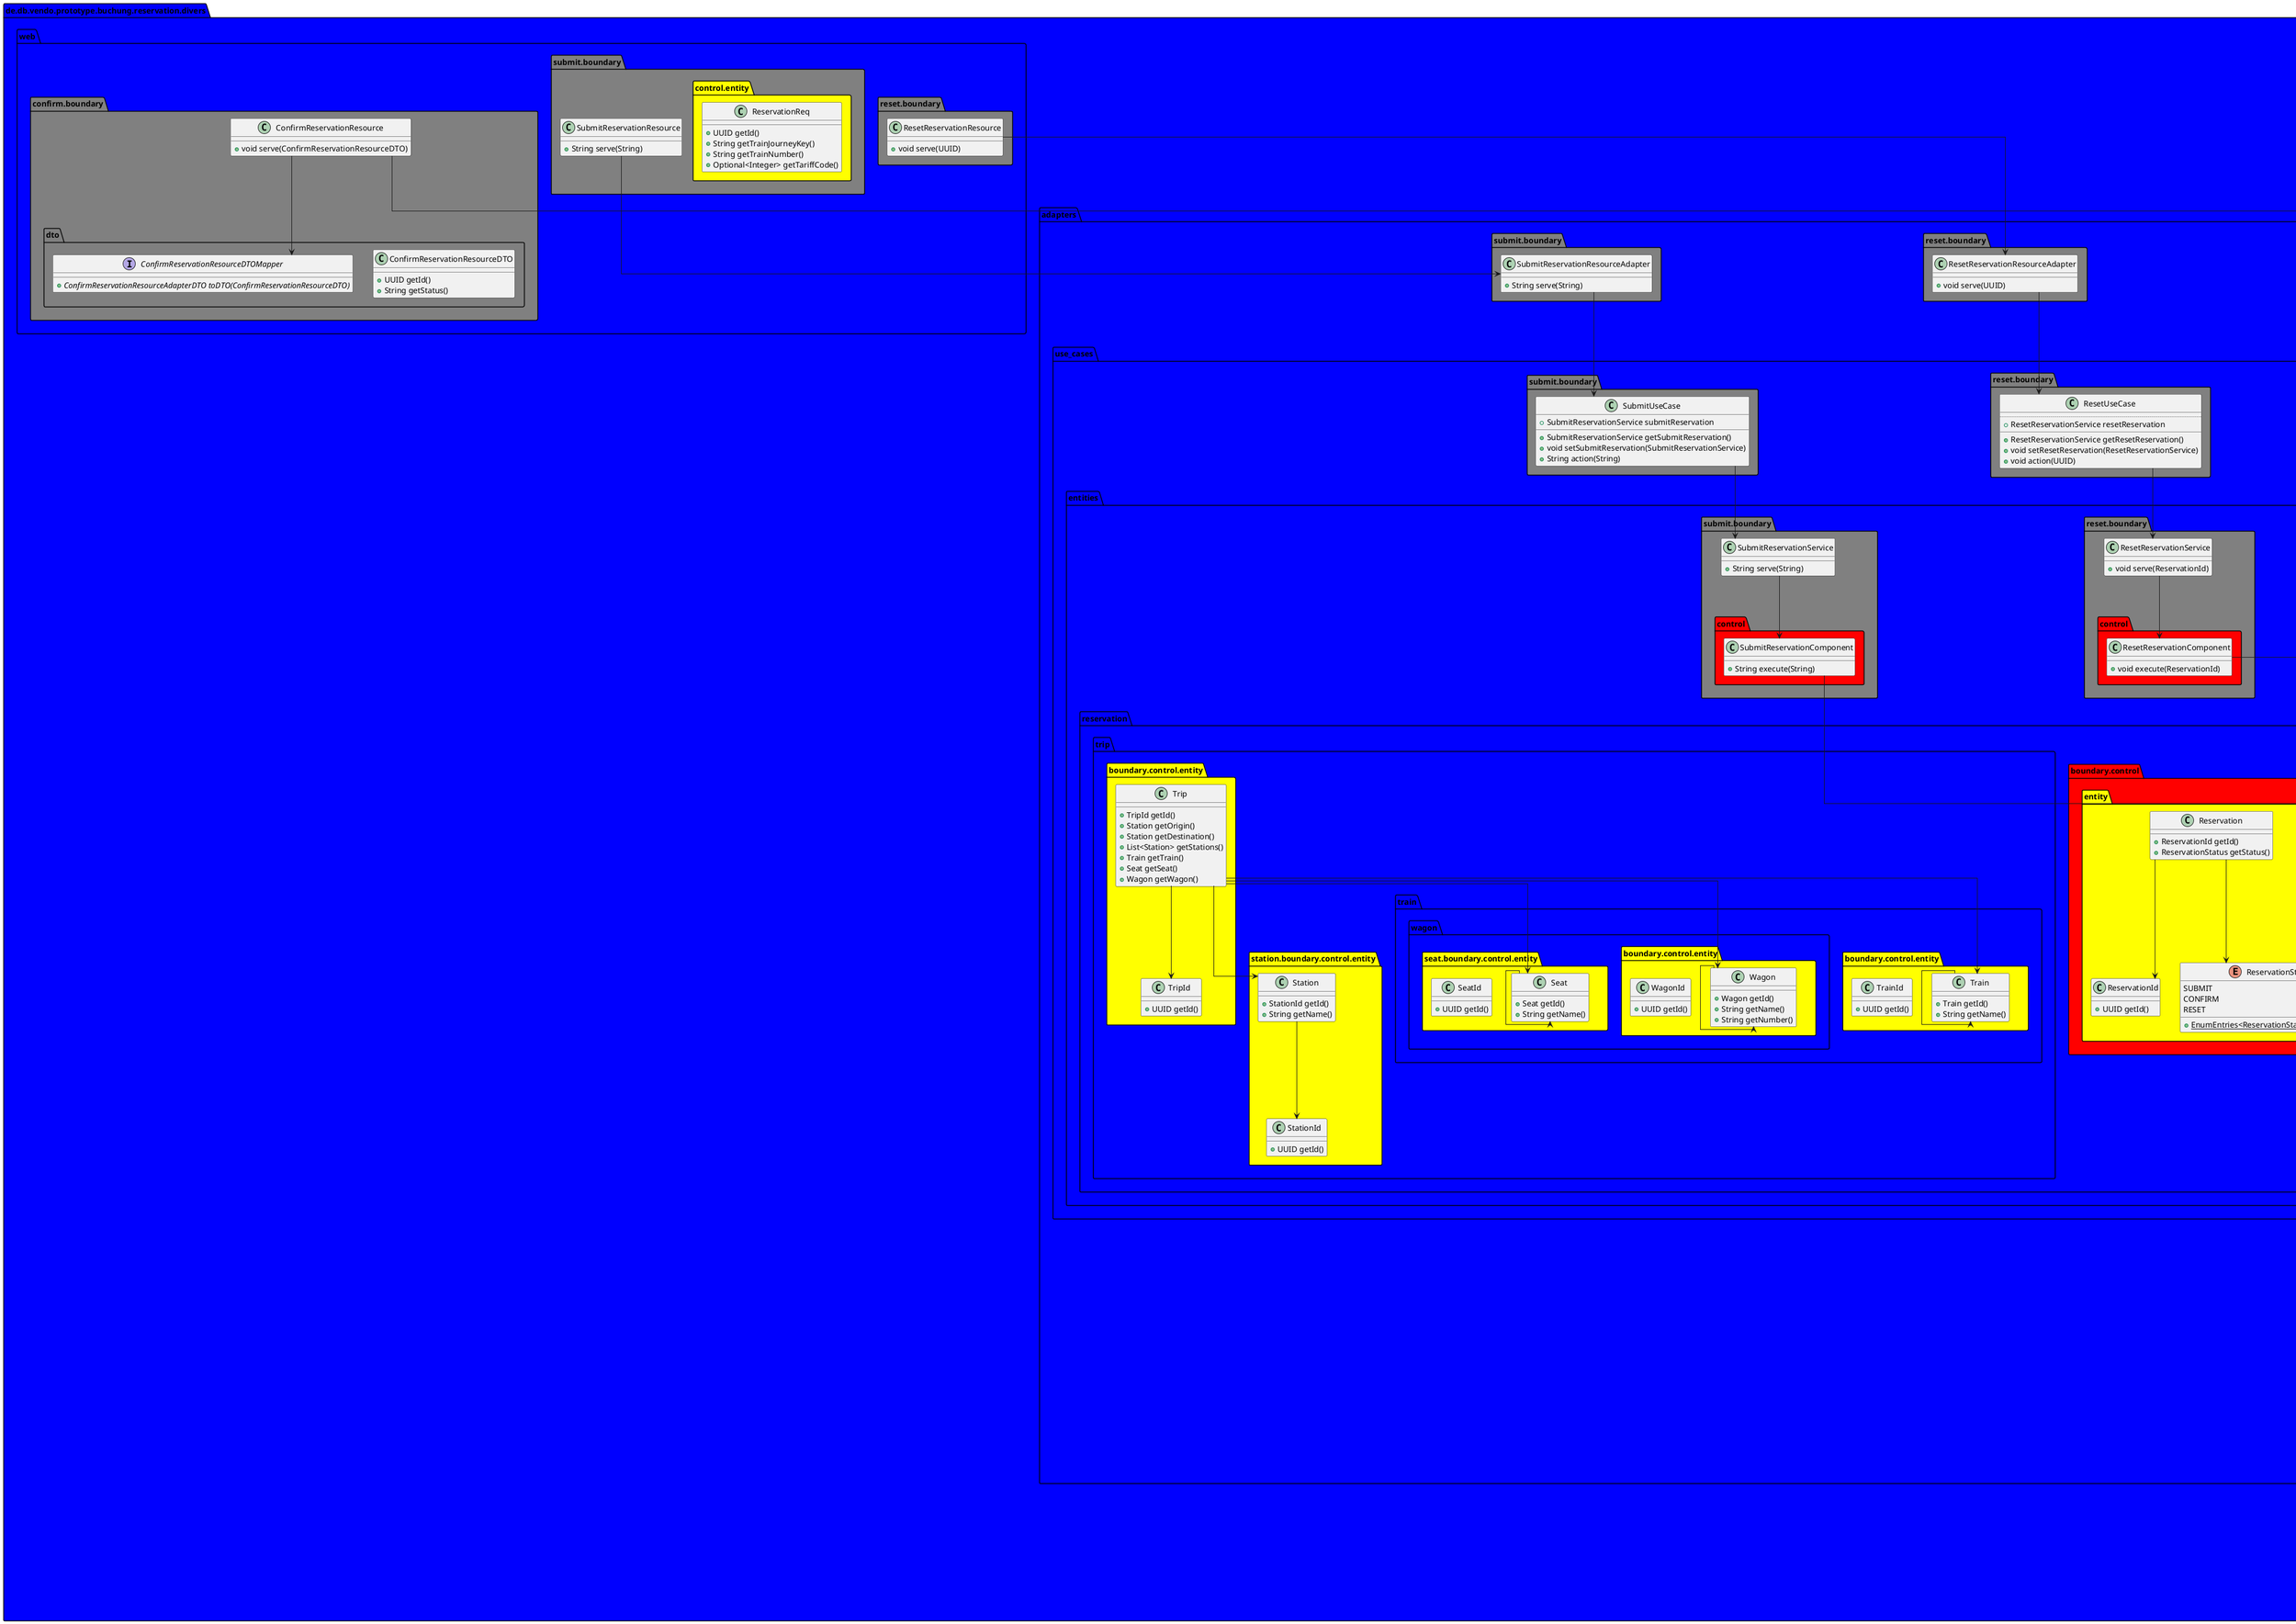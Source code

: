 @startuml
!pragma useIntermediatePackages false
skinparam linetype ortho
show stereotype
package divers as de.db.vendo.prototype.buchung.reservation.divers #blue {}
package adapters as de.db.vendo.prototype.buchung.reservation.divers.adapters #blue {}
package confirm as de.db.vendo.prototype.buchung.reservation.divers.adapters.confirm #blue {}
package boundary as de.db.vendo.prototype.buchung.reservation.divers.adapters.confirm.boundary #gray {}
package dto as de.db.vendo.prototype.buchung.reservation.divers.adapters.confirm.boundary.dto #gray {}
package persistence as de.db.vendo.prototype.buchung.reservation.divers.adapters.persistence #blue {}
package boundary as de.db.vendo.prototype.buchung.reservation.divers.adapters.persistence.boundary #gray {}
package bridge as de.db.vendo.prototype.buchung.reservation.divers.adapters.persistence.boundary.bridge #gray {}
package reset as de.db.vendo.prototype.buchung.reservation.divers.adapters.reset #blue {}
package boundary as de.db.vendo.prototype.buchung.reservation.divers.adapters.reset.boundary #gray {}
package submit as de.db.vendo.prototype.buchung.reservation.divers.adapters.submit #blue {}
package boundary as de.db.vendo.prototype.buchung.reservation.divers.adapters.submit.boundary #gray {}
package use_cases as de.db.vendo.prototype.buchung.reservation.divers.adapters.use_cases #blue {}
package confirm as de.db.vendo.prototype.buchung.reservation.divers.adapters.use_cases.confirm #blue {}
package boundary as de.db.vendo.prototype.buchung.reservation.divers.adapters.use_cases.confirm.boundary #gray {}
package dto as de.db.vendo.prototype.buchung.reservation.divers.adapters.use_cases.confirm.boundary.dto #gray {}
package entities as de.db.vendo.prototype.buchung.reservation.divers.adapters.use_cases.entities #blue {}
package confirm as de.db.vendo.prototype.buchung.reservation.divers.adapters.use_cases.entities.confirm #blue {}
package boundary as de.db.vendo.prototype.buchung.reservation.divers.adapters.use_cases.entities.confirm.boundary #gray {}
package control as de.db.vendo.prototype.buchung.reservation.divers.adapters.use_cases.entities.confirm.boundary.control #red {}
package reservation as de.db.vendo.prototype.buchung.reservation.divers.adapters.use_cases.entities.reservation #blue {}
package boundary as de.db.vendo.prototype.buchung.reservation.divers.adapters.use_cases.entities.reservation.boundary #gray {}
package control as de.db.vendo.prototype.buchung.reservation.divers.adapters.use_cases.entities.reservation.boundary.control #red {}
package entity as de.db.vendo.prototype.buchung.reservation.divers.adapters.use_cases.entities.reservation.boundary.control.entity #yellow {}
package trip as de.db.vendo.prototype.buchung.reservation.divers.adapters.use_cases.entities.reservation.trip #blue {}
package boundary as de.db.vendo.prototype.buchung.reservation.divers.adapters.use_cases.entities.reservation.trip.boundary #gray {}
package control as de.db.vendo.prototype.buchung.reservation.divers.adapters.use_cases.entities.reservation.trip.boundary.control #red {}
package entity as de.db.vendo.prototype.buchung.reservation.divers.adapters.use_cases.entities.reservation.trip.boundary.control.entity #yellow {}
package station as de.db.vendo.prototype.buchung.reservation.divers.adapters.use_cases.entities.reservation.trip.station #blue {}
package boundary as de.db.vendo.prototype.buchung.reservation.divers.adapters.use_cases.entities.reservation.trip.station.boundary #gray {}
package control as de.db.vendo.prototype.buchung.reservation.divers.adapters.use_cases.entities.reservation.trip.station.boundary.control #red {}
package entity as de.db.vendo.prototype.buchung.reservation.divers.adapters.use_cases.entities.reservation.trip.station.boundary.control.entity #yellow {}
package train as de.db.vendo.prototype.buchung.reservation.divers.adapters.use_cases.entities.reservation.trip.train #blue {}
package boundary as de.db.vendo.prototype.buchung.reservation.divers.adapters.use_cases.entities.reservation.trip.train.boundary #gray {}
package control as de.db.vendo.prototype.buchung.reservation.divers.adapters.use_cases.entities.reservation.trip.train.boundary.control #red {}
package entity as de.db.vendo.prototype.buchung.reservation.divers.adapters.use_cases.entities.reservation.trip.train.boundary.control.entity #yellow {}
package wagon as de.db.vendo.prototype.buchung.reservation.divers.adapters.use_cases.entities.reservation.trip.train.wagon #blue {}
package boundary as de.db.vendo.prototype.buchung.reservation.divers.adapters.use_cases.entities.reservation.trip.train.wagon.boundary #gray {}
package control as de.db.vendo.prototype.buchung.reservation.divers.adapters.use_cases.entities.reservation.trip.train.wagon.boundary.control #red {}
package entity as de.db.vendo.prototype.buchung.reservation.divers.adapters.use_cases.entities.reservation.trip.train.wagon.boundary.control.entity #yellow {}
package seat as de.db.vendo.prototype.buchung.reservation.divers.adapters.use_cases.entities.reservation.trip.train.wagon.seat #blue {}
package boundary as de.db.vendo.prototype.buchung.reservation.divers.adapters.use_cases.entities.reservation.trip.train.wagon.seat.boundary #gray {}
package control as de.db.vendo.prototype.buchung.reservation.divers.adapters.use_cases.entities.reservation.trip.train.wagon.seat.boundary.control #red {}
package entity as de.db.vendo.prototype.buchung.reservation.divers.adapters.use_cases.entities.reservation.trip.train.wagon.seat.boundary.control.entity #yellow {}
package reset as de.db.vendo.prototype.buchung.reservation.divers.adapters.use_cases.entities.reset #blue {}
package boundary as de.db.vendo.prototype.buchung.reservation.divers.adapters.use_cases.entities.reset.boundary #gray {}
package control as de.db.vendo.prototype.buchung.reservation.divers.adapters.use_cases.entities.reset.boundary.control #red {}
package submit as de.db.vendo.prototype.buchung.reservation.divers.adapters.use_cases.entities.submit #blue {}
package boundary as de.db.vendo.prototype.buchung.reservation.divers.adapters.use_cases.entities.submit.boundary #gray {}
package control as de.db.vendo.prototype.buchung.reservation.divers.adapters.use_cases.entities.submit.boundary.control #red {}
package persistence as de.db.vendo.prototype.buchung.reservation.divers.adapters.use_cases.persistence #blue {}
package boundary as de.db.vendo.prototype.buchung.reservation.divers.adapters.use_cases.persistence.boundary #gray {}
package bridge as de.db.vendo.prototype.buchung.reservation.divers.adapters.use_cases.persistence.boundary.bridge #gray {}
package reset as de.db.vendo.prototype.buchung.reservation.divers.adapters.use_cases.reset #blue {}
package boundary as de.db.vendo.prototype.buchung.reservation.divers.adapters.use_cases.reset.boundary #gray {}
package submit as de.db.vendo.prototype.buchung.reservation.divers.adapters.use_cases.submit #blue {}
package boundary as de.db.vendo.prototype.buchung.reservation.divers.adapters.use_cases.submit.boundary #gray {}
package persistence as de.db.vendo.prototype.buchung.reservation.divers.persistence #blue {}
package boundary as de.db.vendo.prototype.buchung.reservation.divers.persistence.boundary #gray {}
package web as de.db.vendo.prototype.buchung.reservation.divers.web #blue {}
package confirm as de.db.vendo.prototype.buchung.reservation.divers.web.confirm #blue {}
package boundary as de.db.vendo.prototype.buchung.reservation.divers.web.confirm.boundary #gray {}
package dto as de.db.vendo.prototype.buchung.reservation.divers.web.confirm.boundary.dto #gray {}
package reset as de.db.vendo.prototype.buchung.reservation.divers.web.reset #blue {}
package boundary as de.db.vendo.prototype.buchung.reservation.divers.web.reset.boundary #gray {}
package submit as de.db.vendo.prototype.buchung.reservation.divers.web.submit #blue {}
package boundary as de.db.vendo.prototype.buchung.reservation.divers.web.submit.boundary #gray {}
package control as de.db.vendo.prototype.buchung.reservation.divers.web.submit.boundary.control #red {}
package entity as de.db.vendo.prototype.buchung.reservation.divers.web.submit.boundary.control.entity #yellow {}

class "ConfirmReservationResourceAdapter" as de.db.vendo.prototype.buchung.reservation.divers.adapters.confirm.boundary.ConfirmReservationResourceAdapter {
  +void serve(ConfirmReservationResourceAdapterDTO)
}
interface "AdapterToUseCaseMapper" as de.db.vendo.prototype.buchung.reservation.divers.adapters.confirm.boundary.dto.AdapterToUseCaseMapper {
  + {abstract}ReservationDTO toDTO(ConfirmReservationResourceAdapterDTO)
}
class "ConfirmReservationResourceAdapterDTO" as de.db.vendo.prototype.buchung.reservation.divers.adapters.confirm.boundary.dto.ConfirmReservationResourceAdapterDTO {
  +UUID getId()
  +String getStatus()
}
class "ReservationRepositoryAdapter" as de.db.vendo.prototype.buchung.reservation.divers.adapters.persistence.boundary.ReservationRepositoryAdapter {
  +Optional<ReservationDTO> findBy(UUID)
  +ReservationDTO save(ReservationDTO)
  +void submit(UUID)
  +void confirm(UUID)
  +void reset(UUID)
}
interface "ReservationRepositoryAdapterBridge" as de.db.vendo.prototype.buchung.reservation.divers.adapters.persistence.boundary.bridge.ReservationRepositoryAdapterBridge {
  + {abstract}Optional<String> findBy(UUID)
  + {abstract}String save(String)
  + {abstract}void submit(UUID)
  + {abstract}void confirm(UUID)
  + {abstract}void reset(UUID)
}
class "ResetReservationResourceAdapter" as de.db.vendo.prototype.buchung.reservation.divers.adapters.reset.boundary.ResetReservationResourceAdapter {
  +void serve(UUID)
}
class "SubmitReservationResourceAdapter" as de.db.vendo.prototype.buchung.reservation.divers.adapters.submit.boundary.SubmitReservationResourceAdapter {
  +String serve(String)
}
class "ConfirmUseCase" as de.db.vendo.prototype.buchung.reservation.divers.adapters.use_cases.confirm.boundary.ConfirmUseCase {
  +void action(ReservationDTO)
}
class "ReservationDTO" as de.db.vendo.prototype.buchung.reservation.divers.adapters.use_cases.confirm.boundary.dto.ReservationDTO {
  +UUID getId()
  +String getStatus()
}
interface "ReservationMapper" as de.db.vendo.prototype.buchung.reservation.divers.adapters.use_cases.confirm.boundary.dto.ReservationMapper {
  + {abstract}Reservation toReservation(ReservationDTO)
}
class "ConfirmReservationService" as de.db.vendo.prototype.buchung.reservation.divers.adapters.use_cases.entities.confirm.boundary.ConfirmReservationService {
  +void serve(Reservation)
}
class "ConfirmReservationComponent" as de.db.vendo.prototype.buchung.reservation.divers.adapters.use_cases.entities.confirm.boundary.control.ConfirmReservationComponent {
  +void execute(Reservation)
}
interface "ReservationRepository" as de.db.vendo.prototype.buchung.reservation.divers.adapters.use_cases.entities.reservation.boundary.control.ReservationRepository {
  + {abstract}Optional<Reservation> findBy(ReservationId)
  + {abstract}Reservation save(Reservation)
  + {abstract}void submit(Reservation)
  + {abstract}void confirm(Reservation)
  + {abstract}void reset(Reservation)
}
class "Reservation" as de.db.vendo.prototype.buchung.reservation.divers.adapters.use_cases.entities.reservation.boundary.control.entity.Reservation {
  +ReservationId getId()
  +ReservationStatus getStatus()
}
class "ReservationId" as de.db.vendo.prototype.buchung.reservation.divers.adapters.use_cases.entities.reservation.boundary.control.entity.ReservationId {
  +UUID getId()
}
enum "ReservationStatus" as de.db.vendo.prototype.buchung.reservation.divers.adapters.use_cases.entities.reservation.boundary.control.entity.ReservationStatus {
  SUBMIT
  CONFIRM
  RESET
  __
  + {static}EnumEntries<ReservationStatus> getEntries()
}
class "Trip" as de.db.vendo.prototype.buchung.reservation.divers.adapters.use_cases.entities.reservation.trip.boundary.control.entity.Trip {
  +TripId getId()
  +Station getOrigin()
  +Station getDestination()
  +List<Station> getStations()
  +Train getTrain()
  +Seat getSeat()
  +Wagon getWagon()
}
class "TripId" as de.db.vendo.prototype.buchung.reservation.divers.adapters.use_cases.entities.reservation.trip.boundary.control.entity.TripId {
  +UUID getId()
}
class "Station" as de.db.vendo.prototype.buchung.reservation.divers.adapters.use_cases.entities.reservation.trip.station.boundary.control.entity.Station {
  +StationId getId()
  +String getName()
}
class "StationId" as de.db.vendo.prototype.buchung.reservation.divers.adapters.use_cases.entities.reservation.trip.station.boundary.control.entity.StationId {
  +UUID getId()
}
class "Train" as de.db.vendo.prototype.buchung.reservation.divers.adapters.use_cases.entities.reservation.trip.train.boundary.control.entity.Train {
  +Train getId()
  +String getName()
}
class "TrainId" as de.db.vendo.prototype.buchung.reservation.divers.adapters.use_cases.entities.reservation.trip.train.boundary.control.entity.TrainId {
  +UUID getId()
}
class "Wagon" as de.db.vendo.prototype.buchung.reservation.divers.adapters.use_cases.entities.reservation.trip.train.wagon.boundary.control.entity.Wagon {
  +Wagon getId()
  +String getName()
  +String getNumber()
}
class "WagonId" as de.db.vendo.prototype.buchung.reservation.divers.adapters.use_cases.entities.reservation.trip.train.wagon.boundary.control.entity.WagonId {
  +UUID getId()
}
class "Seat" as de.db.vendo.prototype.buchung.reservation.divers.adapters.use_cases.entities.reservation.trip.train.wagon.seat.boundary.control.entity.Seat {
  +Seat getId()
  +String getName()
}
class "SeatId" as de.db.vendo.prototype.buchung.reservation.divers.adapters.use_cases.entities.reservation.trip.train.wagon.seat.boundary.control.entity.SeatId {
  +UUID getId()
}
class "ResetReservationService" as de.db.vendo.prototype.buchung.reservation.divers.adapters.use_cases.entities.reset.boundary.ResetReservationService {
  +void serve(ReservationId)
}
class "ResetReservationComponent" as de.db.vendo.prototype.buchung.reservation.divers.adapters.use_cases.entities.reset.boundary.control.ResetReservationComponent {
  +void execute(ReservationId)
}
class "SubmitReservationService" as de.db.vendo.prototype.buchung.reservation.divers.adapters.use_cases.entities.submit.boundary.SubmitReservationService {
  +String serve(String)
}
class "SubmitReservationComponent" as de.db.vendo.prototype.buchung.reservation.divers.adapters.use_cases.entities.submit.boundary.control.SubmitReservationComponent {
  +String execute(String)
}
class "ReservationRepositoryUseCase" as de.db.vendo.prototype.buchung.reservation.divers.adapters.use_cases.persistence.boundary.ReservationRepositoryUseCase {
  +Optional<Reservation> findBy(ReservationId)
  +Reservation save(Reservation)
  +void submit(Reservation)
  +void confirm(Reservation)
  +void reset(Reservation)
}
interface "ReservationRepositoryUseCaseBridge" as de.db.vendo.prototype.buchung.reservation.divers.adapters.use_cases.persistence.boundary.bridge.ReservationRepositoryUseCaseBridge {
  + {abstract}Optional<ReservationDTO> findBy(UUID)
  + {abstract}ReservationDTO save(ReservationDTO)
  + {abstract}void submit(UUID)
  + {abstract}void confirm(UUID)
  + {abstract}void reset(UUID)
}
class "ResetUseCase" as de.db.vendo.prototype.buchung.reservation.divers.adapters.use_cases.reset.boundary.ResetUseCase {
  ..
  +ResetReservationService resetReservation
  __
  +ResetReservationService getResetReservation()
  +void setResetReservation(ResetReservationService)
  +void action(UUID)
}
class "SubmitUseCase" as de.db.vendo.prototype.buchung.reservation.divers.adapters.use_cases.submit.boundary.SubmitUseCase {
  +SubmitReservationService submitReservation
  __
  +SubmitReservationService getSubmitReservation()
  +void setSubmitReservation(SubmitReservationService)
  +String action(String)
}
class "ReservationRepositoryDriver" as de.db.vendo.prototype.buchung.reservation.divers.persistence.boundary.ReservationRepositoryDriver {
  +Optional<String> findBy(UUID)
  +String save(String)
  +void submit(UUID)
  +void confirm(UUID)
  +void reset(UUID)
}
class "ConfirmReservationResource" as de.db.vendo.prototype.buchung.reservation.divers.web.confirm.boundary.ConfirmReservationResource {
  +void serve(ConfirmReservationResourceDTO)
}
class "ConfirmReservationResourceDTO" as de.db.vendo.prototype.buchung.reservation.divers.web.confirm.boundary.dto.ConfirmReservationResourceDTO {
  +UUID getId()
  +String getStatus()
}
interface "ConfirmReservationResourceDTOMapper" as de.db.vendo.prototype.buchung.reservation.divers.web.confirm.boundary.dto.ConfirmReservationResourceDTOMapper {
  + {abstract}ConfirmReservationResourceAdapterDTO toDTO(ConfirmReservationResourceDTO)
}
class "ResetReservationResource" as de.db.vendo.prototype.buchung.reservation.divers.web.reset.boundary.ResetReservationResource {
  +void serve(UUID)
}
class "SubmitReservationResource" as de.db.vendo.prototype.buchung.reservation.divers.web.submit.boundary.SubmitReservationResource {
  +String serve(String)
}
class "ReservationReq" as de.db.vendo.prototype.buchung.reservation.divers.web.submit.boundary.control.entity.ReservationReq {
  +UUID getId()
  +String getTrainJourneyKey()
  +String getTrainNumber()
  +Optional<Integer> getTariffCode()
}
de.db.vendo.prototype.buchung.reservation.divers.adapters.confirm.boundary.ConfirmReservationResourceAdapter --> de.db.vendo.prototype.buchung.reservation.divers.adapters.use_cases.confirm.boundary.ConfirmUseCase
de.db.vendo.prototype.buchung.reservation.divers.adapters.confirm.boundary.ConfirmReservationResourceAdapter --> de.db.vendo.prototype.buchung.reservation.divers.adapters.confirm.boundary.dto.AdapterToUseCaseMapper
de.db.vendo.prototype.buchung.reservation.divers.adapters.persistence.boundary.ReservationRepositoryAdapter .u.|> de.db.vendo.prototype.buchung.reservation.divers.adapters.use_cases.persistence.boundary.bridge.ReservationRepositoryUseCaseBridge
de.db.vendo.prototype.buchung.reservation.divers.adapters.persistence.boundary.ReservationRepositoryAdapter --> de.db.vendo.prototype.buchung.reservation.divers.adapters.persistence.boundary.bridge.ReservationRepositoryAdapterBridge
de.db.vendo.prototype.buchung.reservation.divers.adapters.reset.boundary.ResetReservationResourceAdapter --> de.db.vendo.prototype.buchung.reservation.divers.adapters.use_cases.reset.boundary.ResetUseCase
de.db.vendo.prototype.buchung.reservation.divers.adapters.submit.boundary.SubmitReservationResourceAdapter --> de.db.vendo.prototype.buchung.reservation.divers.adapters.use_cases.submit.boundary.SubmitUseCase
de.db.vendo.prototype.buchung.reservation.divers.adapters.use_cases.confirm.boundary.ConfirmUseCase --> de.db.vendo.prototype.buchung.reservation.divers.adapters.use_cases.confirm.boundary.dto.ReservationMapper
de.db.vendo.prototype.buchung.reservation.divers.adapters.use_cases.confirm.boundary.ConfirmUseCase --> de.db.vendo.prototype.buchung.reservation.divers.adapters.use_cases.entities.confirm.boundary.ConfirmReservationService
de.db.vendo.prototype.buchung.reservation.divers.adapters.use_cases.entities.confirm.boundary.ConfirmReservationService --> de.db.vendo.prototype.buchung.reservation.divers.adapters.use_cases.entities.confirm.boundary.control.ConfirmReservationComponent
de.db.vendo.prototype.buchung.reservation.divers.adapters.use_cases.entities.confirm.boundary.control.ConfirmReservationComponent --> de.db.vendo.prototype.buchung.reservation.divers.adapters.use_cases.entities.reservation.boundary.control.ReservationRepository
de.db.vendo.prototype.buchung.reservation.divers.adapters.use_cases.entities.reservation.boundary.control.entity.Reservation --> de.db.vendo.prototype.buchung.reservation.divers.adapters.use_cases.entities.reservation.boundary.control.entity.ReservationId
de.db.vendo.prototype.buchung.reservation.divers.adapters.use_cases.entities.reservation.boundary.control.entity.Reservation --> de.db.vendo.prototype.buchung.reservation.divers.adapters.use_cases.entities.reservation.boundary.control.entity.ReservationStatus
de.db.vendo.prototype.buchung.reservation.divers.adapters.use_cases.entities.reservation.trip.boundary.control.entity.Trip --> de.db.vendo.prototype.buchung.reservation.divers.adapters.use_cases.entities.reservation.trip.boundary.control.entity.TripId
de.db.vendo.prototype.buchung.reservation.divers.adapters.use_cases.entities.reservation.trip.boundary.control.entity.Trip --> de.db.vendo.prototype.buchung.reservation.divers.adapters.use_cases.entities.reservation.trip.station.boundary.control.entity.Station
de.db.vendo.prototype.buchung.reservation.divers.adapters.use_cases.entities.reservation.trip.boundary.control.entity.Trip --> de.db.vendo.prototype.buchung.reservation.divers.adapters.use_cases.entities.reservation.trip.train.wagon.seat.boundary.control.entity.Seat
de.db.vendo.prototype.buchung.reservation.divers.adapters.use_cases.entities.reservation.trip.boundary.control.entity.Trip --> de.db.vendo.prototype.buchung.reservation.divers.adapters.use_cases.entities.reservation.trip.train.boundary.control.entity.Train
de.db.vendo.prototype.buchung.reservation.divers.adapters.use_cases.entities.reservation.trip.boundary.control.entity.Trip --> de.db.vendo.prototype.buchung.reservation.divers.adapters.use_cases.entities.reservation.trip.train.wagon.boundary.control.entity.Wagon
de.db.vendo.prototype.buchung.reservation.divers.adapters.use_cases.entities.reservation.trip.station.boundary.control.entity.Station --> de.db.vendo.prototype.buchung.reservation.divers.adapters.use_cases.entities.reservation.trip.station.boundary.control.entity.StationId
de.db.vendo.prototype.buchung.reservation.divers.adapters.use_cases.entities.reservation.trip.train.boundary.control.entity.Train --> de.db.vendo.prototype.buchung.reservation.divers.adapters.use_cases.entities.reservation.trip.train.boundary.control.entity.Train
de.db.vendo.prototype.buchung.reservation.divers.adapters.use_cases.entities.reservation.trip.train.wagon.boundary.control.entity.Wagon --> de.db.vendo.prototype.buchung.reservation.divers.adapters.use_cases.entities.reservation.trip.train.wagon.boundary.control.entity.Wagon
de.db.vendo.prototype.buchung.reservation.divers.adapters.use_cases.entities.reservation.trip.train.wagon.seat.boundary.control.entity.Seat --> de.db.vendo.prototype.buchung.reservation.divers.adapters.use_cases.entities.reservation.trip.train.wagon.seat.boundary.control.entity.Seat
de.db.vendo.prototype.buchung.reservation.divers.adapters.use_cases.entities.reset.boundary.ResetReservationService --> de.db.vendo.prototype.buchung.reservation.divers.adapters.use_cases.entities.reset.boundary.control.ResetReservationComponent
de.db.vendo.prototype.buchung.reservation.divers.adapters.use_cases.entities.reset.boundary.control.ResetReservationComponent --> de.db.vendo.prototype.buchung.reservation.divers.adapters.use_cases.entities.reservation.boundary.control.ReservationRepository
de.db.vendo.prototype.buchung.reservation.divers.adapters.use_cases.entities.submit.boundary.SubmitReservationService --> de.db.vendo.prototype.buchung.reservation.divers.adapters.use_cases.entities.submit.boundary.control.SubmitReservationComponent
de.db.vendo.prototype.buchung.reservation.divers.adapters.use_cases.entities.submit.boundary.control.SubmitReservationComponent --> de.db.vendo.prototype.buchung.reservation.divers.adapters.use_cases.entities.reservation.boundary.control.ReservationRepository
de.db.vendo.prototype.buchung.reservation.divers.adapters.use_cases.persistence.boundary.ReservationRepositoryUseCase .u.|> de.db.vendo.prototype.buchung.reservation.divers.adapters.use_cases.entities.reservation.boundary.control.ReservationRepository
de.db.vendo.prototype.buchung.reservation.divers.adapters.use_cases.persistence.boundary.ReservationRepositoryUseCase --> de.db.vendo.prototype.buchung.reservation.divers.adapters.use_cases.persistence.boundary.bridge.ReservationRepositoryUseCaseBridge
de.db.vendo.prototype.buchung.reservation.divers.adapters.use_cases.reset.boundary.ResetUseCase --> de.db.vendo.prototype.buchung.reservation.divers.adapters.use_cases.entities.reset.boundary.ResetReservationService
de.db.vendo.prototype.buchung.reservation.divers.adapters.use_cases.submit.boundary.SubmitUseCase --> de.db.vendo.prototype.buchung.reservation.divers.adapters.use_cases.entities.submit.boundary.SubmitReservationService
de.db.vendo.prototype.buchung.reservation.divers.persistence.boundary.ReservationRepositoryDriver .u.|> de.db.vendo.prototype.buchung.reservation.divers.adapters.persistence.boundary.bridge.ReservationRepositoryAdapterBridge
de.db.vendo.prototype.buchung.reservation.divers.web.confirm.boundary.ConfirmReservationResource --> de.db.vendo.prototype.buchung.reservation.divers.web.confirm.boundary.dto.ConfirmReservationResourceDTOMapper
de.db.vendo.prototype.buchung.reservation.divers.web.confirm.boundary.ConfirmReservationResource --> de.db.vendo.prototype.buchung.reservation.divers.adapters.confirm.boundary.ConfirmReservationResourceAdapter
de.db.vendo.prototype.buchung.reservation.divers.web.reset.boundary.ResetReservationResource --> de.db.vendo.prototype.buchung.reservation.divers.adapters.reset.boundary.ResetReservationResourceAdapter
de.db.vendo.prototype.buchung.reservation.divers.web.submit.boundary.SubmitReservationResource --> de.db.vendo.prototype.buchung.reservation.divers.adapters.submit.boundary.SubmitReservationResourceAdapter
@enduml
